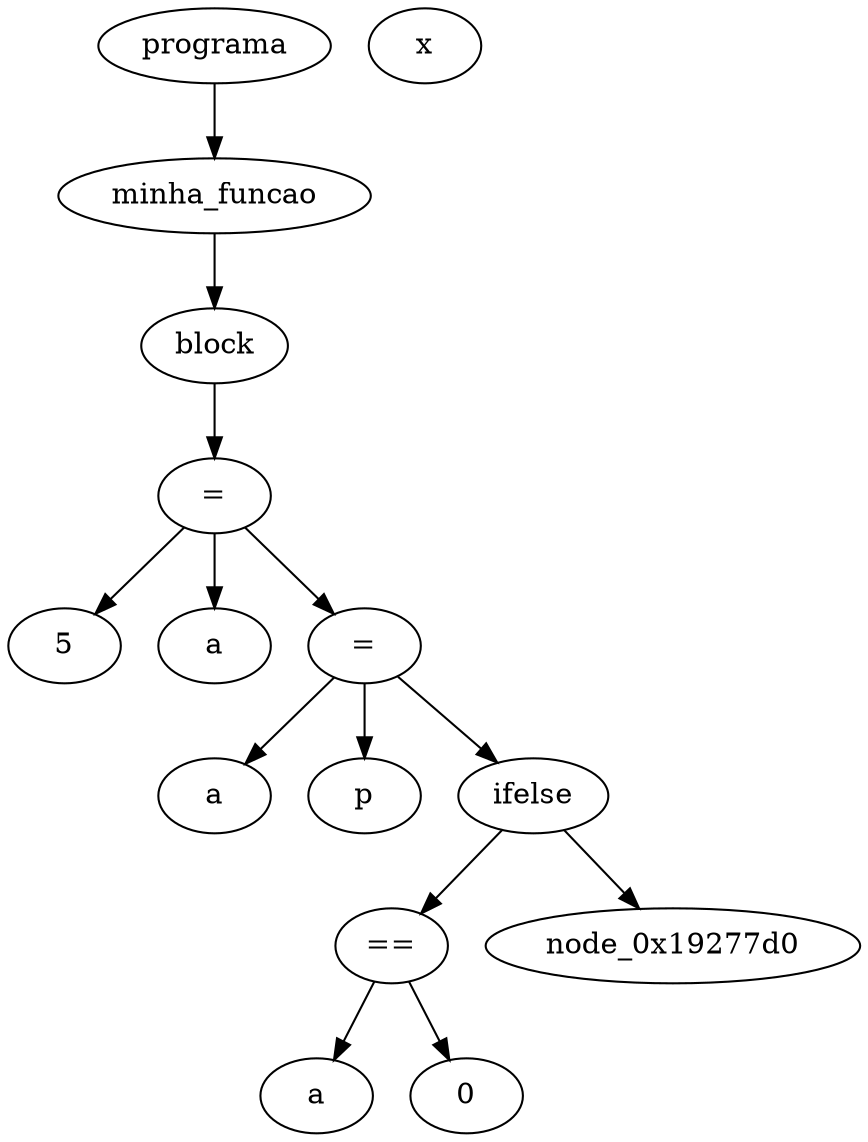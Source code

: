 digraph G {
node_0x1927570 [label="5"]
node_0x1927590 [label="="]
node_0x19275c0 [label="a"]
node_0x1927590 -> node_0x19275c0
node_0x1927590 -> node_0x1927570
node_0x1927630 [label="a"]
node_0x1927650 [label="="]
node_0x1927680 [label="p"]
node_0x1927650 -> node_0x1927680
node_0x1927650 -> node_0x1927630
node_0x19276a0 [label="a"]
node_0x1927710 [label="0"]
node_0x1927730 [label="=="]
node_0x1927730 -> node_0x19276a0
node_0x1927730 -> node_0x1927710
node_0x19277b0 [label="x"]
node_0x1927800 [label="ifelse"]
node_0x1927800 -> node_0x1927730
node_0x1927800 -> node_0x19277d0
node_0x1927650 -> node_0x1927800
node_0x1927590 -> node_0x1927650
node_0x1927840 [label="block"]
node_0x1927840 -> node_0x1927590
node_0x1927870 [label="minha_funcao"]
node_0x1927870 -> node_0x1927840
node_0x19278a0 [label="programa"]
node_0x19278a0 -> node_0x1927870
}
